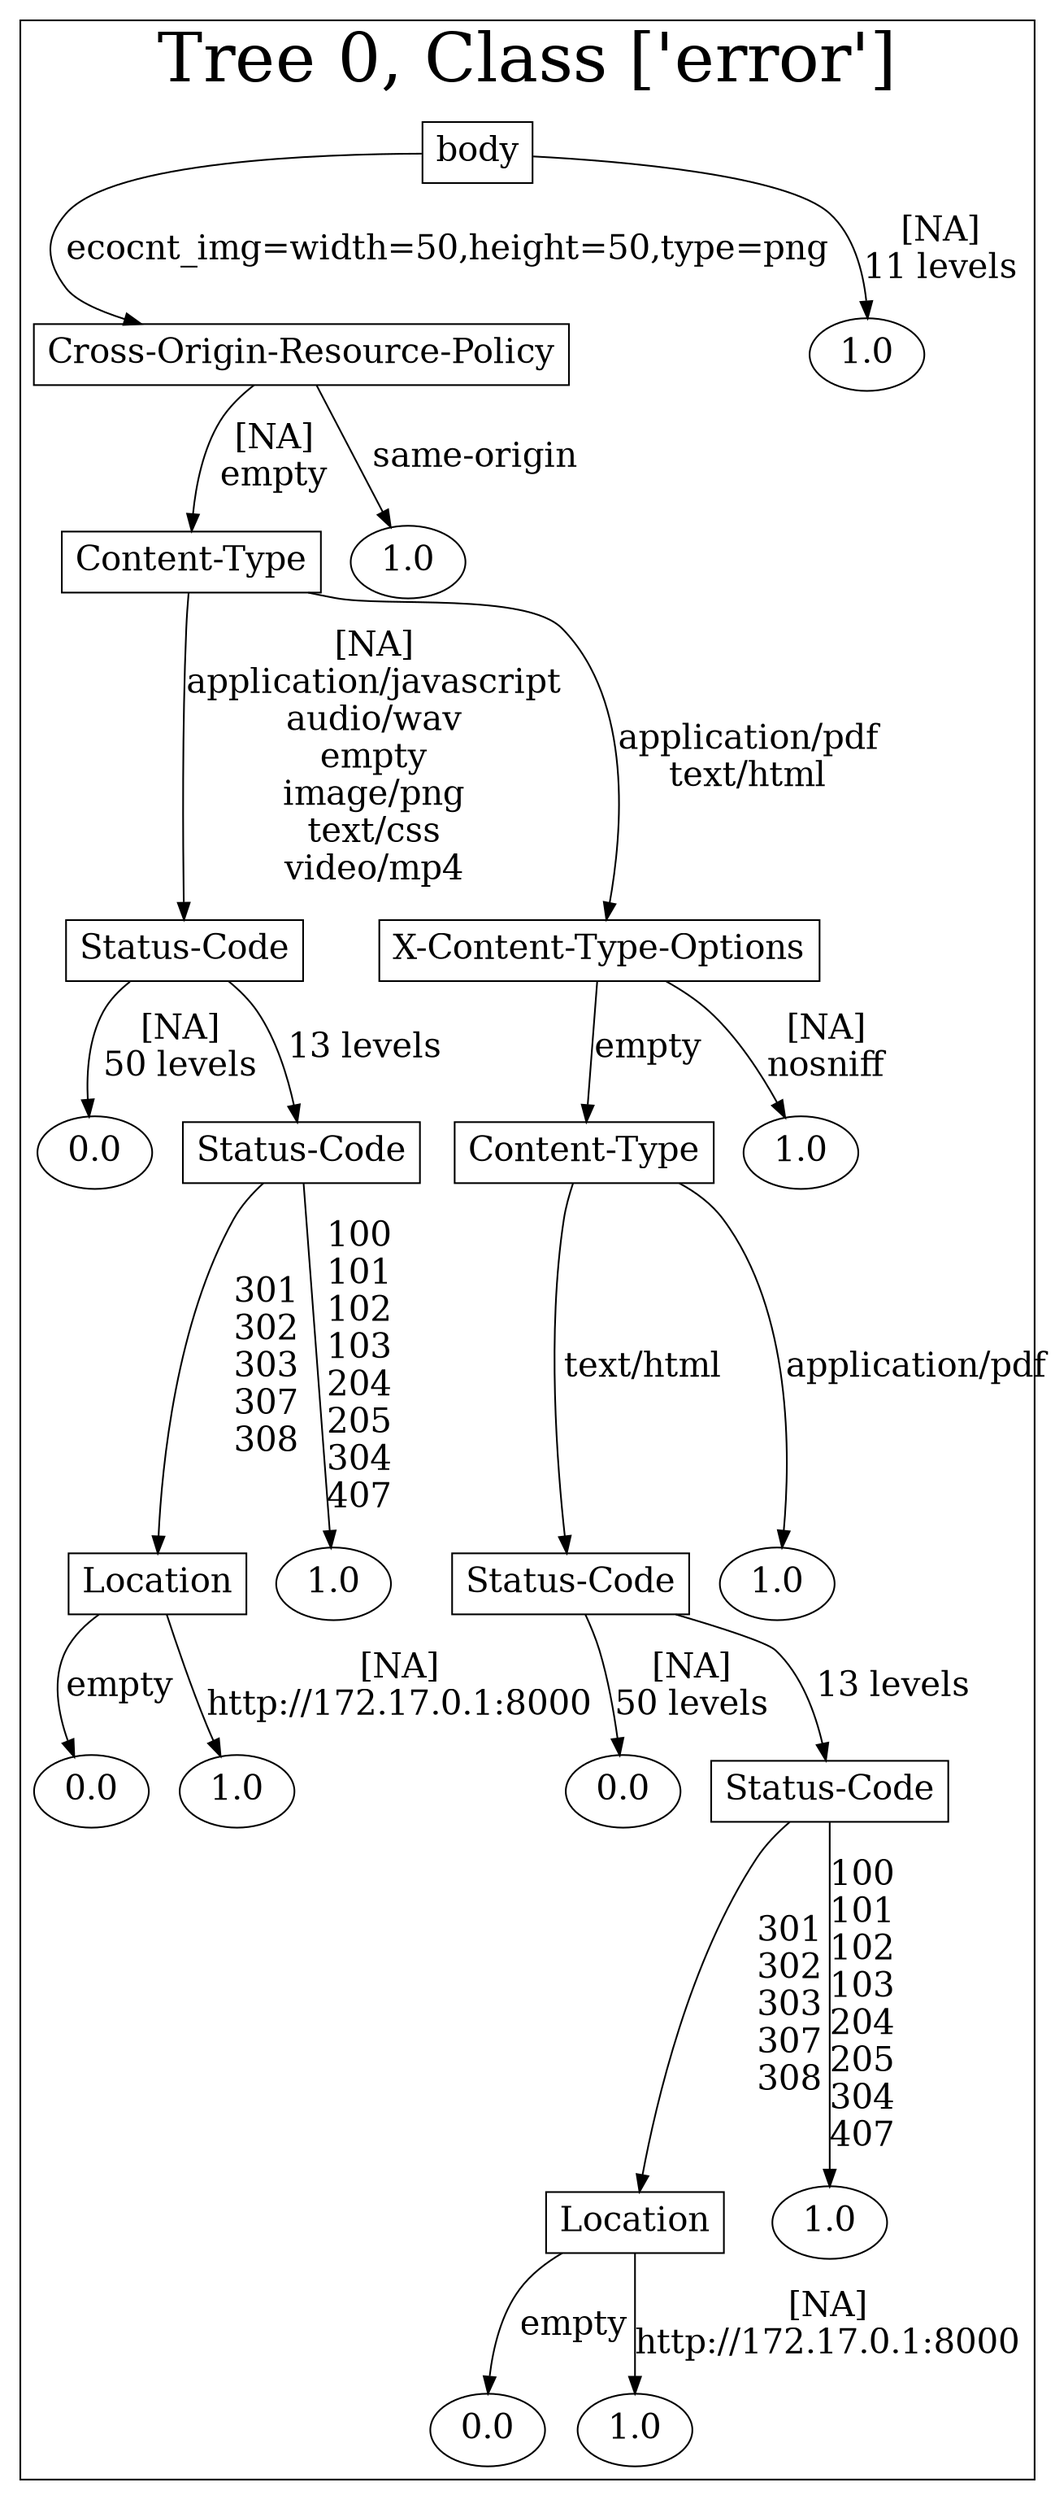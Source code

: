 /*
Generated by:
    http://https://github.com/h2oai/h2o-3/tree/master/h2o-genmodel/src/main/java/hex/genmodel/tools/PrintMojo.java
*/

/*
On a mac:

$ brew install graphviz
$ dot -Tpng file.gv -o file.png
$ open file.png
*/

digraph G {

subgraph cluster_0 {
/* Nodes */

/* Level 0 */
{
"SG_0_Node_0" [shape=box, fontsize=20, label="body"]
}

/* Level 1 */
{
"SG_0_Node_1" [shape=box, fontsize=20, label="Cross-Origin-Resource-Policy"]
"SG_0_Node_11" [fontsize=20, label="1.0"]
}

/* Level 2 */
{
"SG_0_Node_2" [shape=box, fontsize=20, label="Content-Type"]
"SG_0_Node_12" [fontsize=20, label="1.0"]
}

/* Level 3 */
{
"SG_0_Node_3" [shape=box, fontsize=20, label="Status-Code"]
"SG_0_Node_4" [shape=box, fontsize=20, label="X-Content-Type-Options"]
}

/* Level 4 */
{
"SG_0_Node_13" [fontsize=20, label="0.0"]
"SG_0_Node_5" [shape=box, fontsize=20, label="Status-Code"]
"SG_0_Node_6" [shape=box, fontsize=20, label="Content-Type"]
"SG_0_Node_14" [fontsize=20, label="1.0"]
}

/* Level 5 */
{
"SG_0_Node_7" [shape=box, fontsize=20, label="Location"]
"SG_0_Node_15" [fontsize=20, label="1.0"]
"SG_0_Node_8" [shape=box, fontsize=20, label="Status-Code"]
"SG_0_Node_16" [fontsize=20, label="1.0"]
}

/* Level 6 */
{
"SG_0_Node_17" [fontsize=20, label="0.0"]
"SG_0_Node_18" [fontsize=20, label="1.0"]
"SG_0_Node_19" [fontsize=20, label="0.0"]
"SG_0_Node_9" [shape=box, fontsize=20, label="Status-Code"]
}

/* Level 7 */
{
"SG_0_Node_10" [shape=box, fontsize=20, label="Location"]
"SG_0_Node_20" [fontsize=20, label="1.0"]
}

/* Level 8 */
{
"SG_0_Node_21" [fontsize=20, label="0.0"]
"SG_0_Node_22" [fontsize=20, label="1.0"]
}

/* Edges */
"SG_0_Node_0" -> "SG_0_Node_1" [fontsize=20, label="ecocnt_img=width=50,height=50,type=png
"]
"SG_0_Node_0" -> "SG_0_Node_11" [fontsize=20, label="[NA]
11 levels
"]
"SG_0_Node_1" -> "SG_0_Node_2" [fontsize=20, label="[NA]
empty
"]
"SG_0_Node_1" -> "SG_0_Node_12" [fontsize=20, label="same-origin
"]
"SG_0_Node_2" -> "SG_0_Node_3" [fontsize=20, label="[NA]
application/javascript
audio/wav
empty
image/png
text/css
video/mp4
"]
"SG_0_Node_2" -> "SG_0_Node_4" [fontsize=20, label="application/pdf
text/html
"]
"SG_0_Node_4" -> "SG_0_Node_6" [fontsize=20, label="empty
"]
"SG_0_Node_4" -> "SG_0_Node_14" [fontsize=20, label="[NA]
nosniff
"]
"SG_0_Node_6" -> "SG_0_Node_8" [fontsize=20, label="text/html
"]
"SG_0_Node_6" -> "SG_0_Node_16" [fontsize=20, label="application/pdf
"]
"SG_0_Node_8" -> "SG_0_Node_19" [fontsize=20, label="[NA]
50 levels
"]
"SG_0_Node_8" -> "SG_0_Node_9" [fontsize=20, label="13 levels
"]
"SG_0_Node_9" -> "SG_0_Node_10" [fontsize=20, label="301
302
303
307
308
"]
"SG_0_Node_9" -> "SG_0_Node_20" [fontsize=20, label="100
101
102
103
204
205
304
407
"]
"SG_0_Node_10" -> "SG_0_Node_21" [fontsize=20, label="empty
"]
"SG_0_Node_10" -> "SG_0_Node_22" [fontsize=20, label="[NA]
http://172.17.0.1:8000
"]
"SG_0_Node_3" -> "SG_0_Node_13" [fontsize=20, label="[NA]
50 levels
"]
"SG_0_Node_3" -> "SG_0_Node_5" [fontsize=20, label="13 levels
"]
"SG_0_Node_5" -> "SG_0_Node_7" [fontsize=20, label="301
302
303
307
308
"]
"SG_0_Node_5" -> "SG_0_Node_15" [fontsize=20, label="100
101
102
103
204
205
304
407
"]
"SG_0_Node_7" -> "SG_0_Node_17" [fontsize=20, label="empty
"]
"SG_0_Node_7" -> "SG_0_Node_18" [fontsize=20, label="[NA]
http://172.17.0.1:8000
"]

fontsize=40
label="Tree 0, Class ['error']"
}

}

